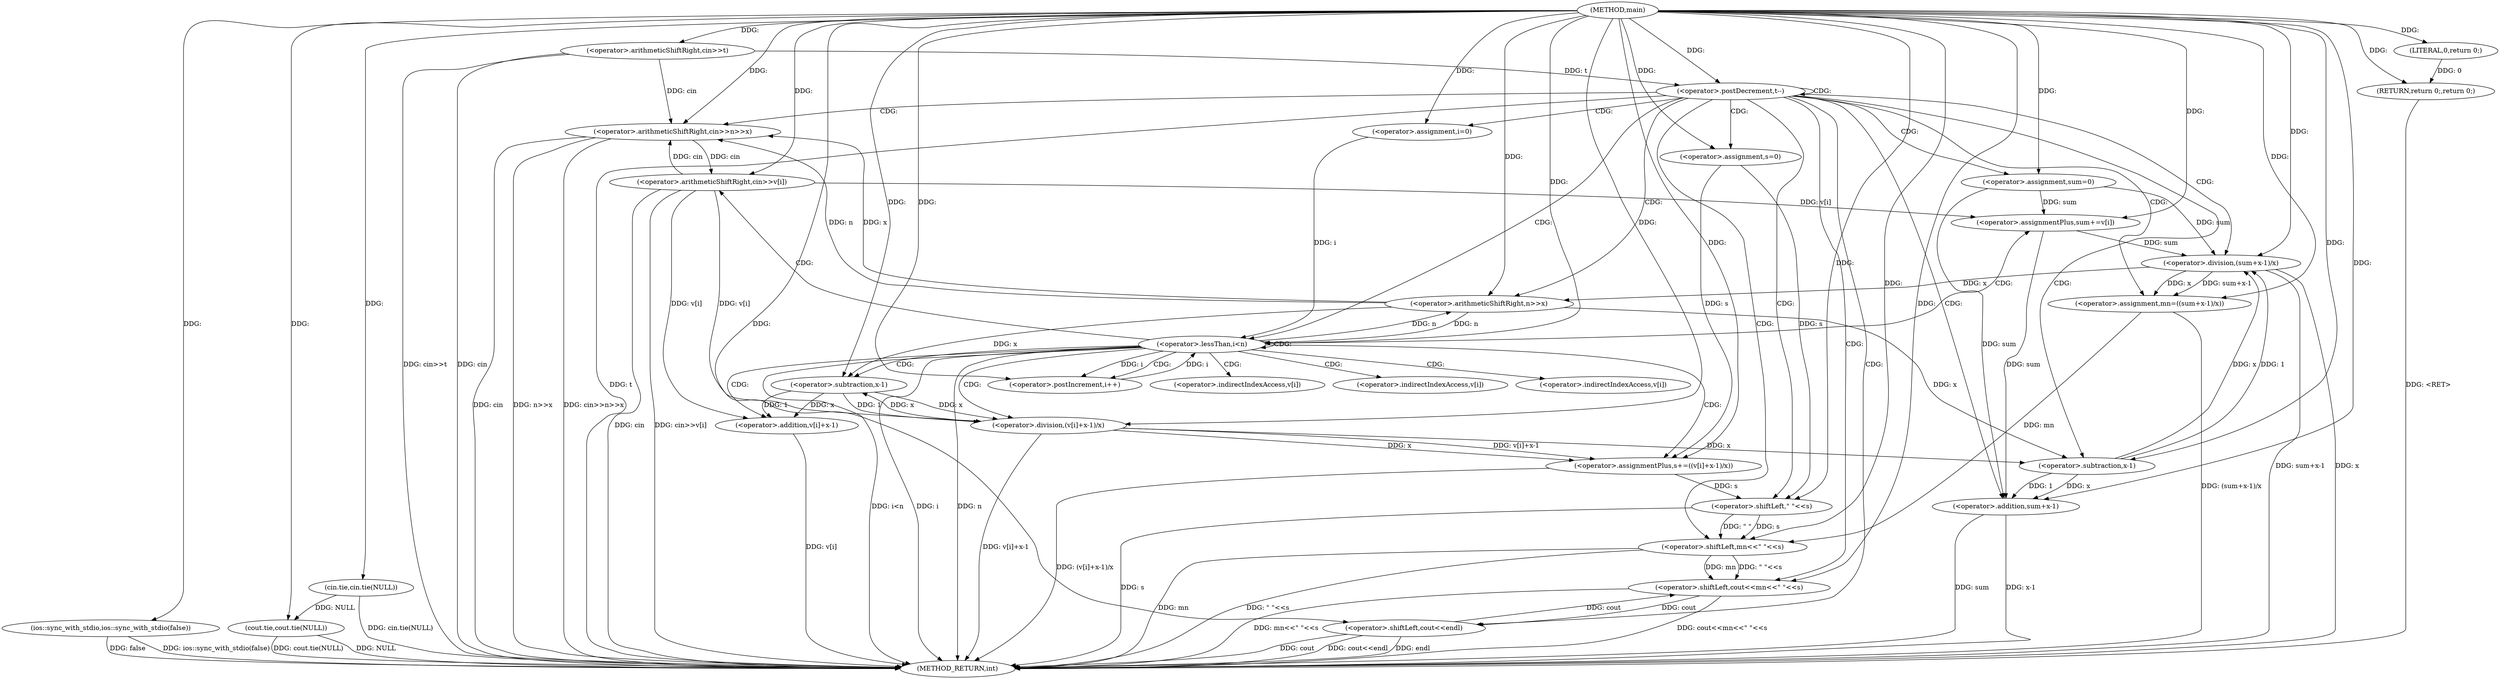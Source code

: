 digraph "main" {  
"1000101" [label = "(METHOD,main)" ]
"1000187" [label = "(METHOD_RETURN,int)" ]
"1000103" [label = "(ios::sync_with_stdio,ios::sync_with_stdio(false))" ]
"1000105" [label = "(cin.tie,cin.tie(NULL))" ]
"1000107" [label = "(cout.tie,cout.tie(NULL))" ]
"1000110" [label = "(<operator>.arithmeticShiftRight,cin>>t)" ]
"1000185" [label = "(RETURN,return 0;,return 0;)" ]
"1000114" [label = "(<operator>.postDecrement,t--)" ]
"1000186" [label = "(LITERAL,0,return 0;)" ]
"1000119" [label = "(<operator>.arithmeticShiftRight,cin>>n>>x)" ]
"1000126" [label = "(<operator>.assignment,sum=0)" ]
"1000130" [label = "(<operator>.assignment,s=0)" ]
"1000166" [label = "(<operator>.assignment,mn=((sum+x-1)/x))" ]
"1000175" [label = "(<operator>.shiftLeft,cout<<mn<<\" \"<<s)" ]
"1000182" [label = "(<operator>.shiftLeft,cout<<endl)" ]
"1000135" [label = "(<operator>.assignment,i=0)" ]
"1000138" [label = "(<operator>.lessThan,i<n)" ]
"1000141" [label = "(<operator>.postIncrement,i++)" ]
"1000121" [label = "(<operator>.arithmeticShiftRight,n>>x)" ]
"1000144" [label = "(<operator>.arithmeticShiftRight,cin>>v[i])" ]
"1000149" [label = "(<operator>.assignmentPlus,sum+=v[i])" ]
"1000154" [label = "(<operator>.assignmentPlus,s+=((v[i]+x-1)/x))" ]
"1000168" [label = "(<operator>.division,(sum+x-1)/x)" ]
"1000177" [label = "(<operator>.shiftLeft,mn<<\" \"<<s)" ]
"1000169" [label = "(<operator>.addition,sum+x-1)" ]
"1000179" [label = "(<operator>.shiftLeft,\" \"<<s)" ]
"1000156" [label = "(<operator>.division,(v[i]+x-1)/x)" ]
"1000171" [label = "(<operator>.subtraction,x-1)" ]
"1000157" [label = "(<operator>.addition,v[i]+x-1)" ]
"1000161" [label = "(<operator>.subtraction,x-1)" ]
"1000146" [label = "(<operator>.indirectIndexAccess,v[i])" ]
"1000151" [label = "(<operator>.indirectIndexAccess,v[i])" ]
"1000158" [label = "(<operator>.indirectIndexAccess,v[i])" ]
  "1000103" -> "1000187"  [ label = "DDG: ios::sync_with_stdio(false)"] 
  "1000105" -> "1000187"  [ label = "DDG: cin.tie(NULL)"] 
  "1000107" -> "1000187"  [ label = "DDG: NULL"] 
  "1000107" -> "1000187"  [ label = "DDG: cout.tie(NULL)"] 
  "1000110" -> "1000187"  [ label = "DDG: cin"] 
  "1000110" -> "1000187"  [ label = "DDG: cin>>t"] 
  "1000114" -> "1000187"  [ label = "DDG: t"] 
  "1000119" -> "1000187"  [ label = "DDG: cin"] 
  "1000119" -> "1000187"  [ label = "DDG: n>>x"] 
  "1000119" -> "1000187"  [ label = "DDG: cin>>n>>x"] 
  "1000138" -> "1000187"  [ label = "DDG: i"] 
  "1000138" -> "1000187"  [ label = "DDG: n"] 
  "1000138" -> "1000187"  [ label = "DDG: i<n"] 
  "1000169" -> "1000187"  [ label = "DDG: sum"] 
  "1000169" -> "1000187"  [ label = "DDG: x-1"] 
  "1000168" -> "1000187"  [ label = "DDG: sum+x-1"] 
  "1000168" -> "1000187"  [ label = "DDG: x"] 
  "1000166" -> "1000187"  [ label = "DDG: (sum+x-1)/x"] 
  "1000177" -> "1000187"  [ label = "DDG: mn"] 
  "1000179" -> "1000187"  [ label = "DDG: s"] 
  "1000177" -> "1000187"  [ label = "DDG: \" \"<<s"] 
  "1000175" -> "1000187"  [ label = "DDG: mn<<\" \"<<s"] 
  "1000175" -> "1000187"  [ label = "DDG: cout<<mn<<\" \"<<s"] 
  "1000182" -> "1000187"  [ label = "DDG: cout"] 
  "1000182" -> "1000187"  [ label = "DDG: cout<<endl"] 
  "1000144" -> "1000187"  [ label = "DDG: cin"] 
  "1000144" -> "1000187"  [ label = "DDG: cin>>v[i]"] 
  "1000157" -> "1000187"  [ label = "DDG: v[i]"] 
  "1000156" -> "1000187"  [ label = "DDG: v[i]+x-1"] 
  "1000154" -> "1000187"  [ label = "DDG: (v[i]+x-1)/x"] 
  "1000185" -> "1000187"  [ label = "DDG: <RET>"] 
  "1000103" -> "1000187"  [ label = "DDG: false"] 
  "1000182" -> "1000187"  [ label = "DDG: endl"] 
  "1000186" -> "1000185"  [ label = "DDG: 0"] 
  "1000101" -> "1000185"  [ label = "DDG: "] 
  "1000101" -> "1000103"  [ label = "DDG: "] 
  "1000101" -> "1000105"  [ label = "DDG: "] 
  "1000105" -> "1000107"  [ label = "DDG: NULL"] 
  "1000101" -> "1000107"  [ label = "DDG: "] 
  "1000101" -> "1000110"  [ label = "DDG: "] 
  "1000101" -> "1000186"  [ label = "DDG: "] 
  "1000110" -> "1000114"  [ label = "DDG: t"] 
  "1000101" -> "1000114"  [ label = "DDG: "] 
  "1000101" -> "1000126"  [ label = "DDG: "] 
  "1000101" -> "1000130"  [ label = "DDG: "] 
  "1000168" -> "1000166"  [ label = "DDG: x"] 
  "1000168" -> "1000166"  [ label = "DDG: sum+x-1"] 
  "1000110" -> "1000119"  [ label = "DDG: cin"] 
  "1000144" -> "1000119"  [ label = "DDG: cin"] 
  "1000101" -> "1000119"  [ label = "DDG: "] 
  "1000121" -> "1000119"  [ label = "DDG: x"] 
  "1000121" -> "1000119"  [ label = "DDG: n"] 
  "1000101" -> "1000135"  [ label = "DDG: "] 
  "1000101" -> "1000166"  [ label = "DDG: "] 
  "1000182" -> "1000175"  [ label = "DDG: cout"] 
  "1000101" -> "1000175"  [ label = "DDG: "] 
  "1000177" -> "1000175"  [ label = "DDG: \" \"<<s"] 
  "1000177" -> "1000175"  [ label = "DDG: mn"] 
  "1000175" -> "1000182"  [ label = "DDG: cout"] 
  "1000101" -> "1000182"  [ label = "DDG: "] 
  "1000138" -> "1000121"  [ label = "DDG: n"] 
  "1000101" -> "1000121"  [ label = "DDG: "] 
  "1000168" -> "1000121"  [ label = "DDG: x"] 
  "1000135" -> "1000138"  [ label = "DDG: i"] 
  "1000141" -> "1000138"  [ label = "DDG: i"] 
  "1000101" -> "1000138"  [ label = "DDG: "] 
  "1000121" -> "1000138"  [ label = "DDG: n"] 
  "1000138" -> "1000141"  [ label = "DDG: i"] 
  "1000101" -> "1000141"  [ label = "DDG: "] 
  "1000144" -> "1000149"  [ label = "DDG: v[i]"] 
  "1000156" -> "1000154"  [ label = "DDG: x"] 
  "1000156" -> "1000154"  [ label = "DDG: v[i]+x-1"] 
  "1000126" -> "1000168"  [ label = "DDG: sum"] 
  "1000149" -> "1000168"  [ label = "DDG: sum"] 
  "1000101" -> "1000168"  [ label = "DDG: "] 
  "1000171" -> "1000168"  [ label = "DDG: x"] 
  "1000171" -> "1000168"  [ label = "DDG: 1"] 
  "1000166" -> "1000177"  [ label = "DDG: mn"] 
  "1000101" -> "1000177"  [ label = "DDG: "] 
  "1000179" -> "1000177"  [ label = "DDG: \" \""] 
  "1000179" -> "1000177"  [ label = "DDG: s"] 
  "1000119" -> "1000144"  [ label = "DDG: cin"] 
  "1000101" -> "1000144"  [ label = "DDG: "] 
  "1000126" -> "1000149"  [ label = "DDG: sum"] 
  "1000101" -> "1000149"  [ label = "DDG: "] 
  "1000130" -> "1000154"  [ label = "DDG: s"] 
  "1000101" -> "1000154"  [ label = "DDG: "] 
  "1000126" -> "1000169"  [ label = "DDG: sum"] 
  "1000149" -> "1000169"  [ label = "DDG: sum"] 
  "1000101" -> "1000169"  [ label = "DDG: "] 
  "1000171" -> "1000169"  [ label = "DDG: x"] 
  "1000171" -> "1000169"  [ label = "DDG: 1"] 
  "1000101" -> "1000179"  [ label = "DDG: "] 
  "1000130" -> "1000179"  [ label = "DDG: s"] 
  "1000154" -> "1000179"  [ label = "DDG: s"] 
  "1000161" -> "1000156"  [ label = "DDG: 1"] 
  "1000161" -> "1000156"  [ label = "DDG: x"] 
  "1000144" -> "1000156"  [ label = "DDG: v[i]"] 
  "1000101" -> "1000156"  [ label = "DDG: "] 
  "1000121" -> "1000171"  [ label = "DDG: x"] 
  "1000156" -> "1000171"  [ label = "DDG: x"] 
  "1000101" -> "1000171"  [ label = "DDG: "] 
  "1000144" -> "1000157"  [ label = "DDG: v[i]"] 
  "1000161" -> "1000157"  [ label = "DDG: 1"] 
  "1000161" -> "1000157"  [ label = "DDG: x"] 
  "1000121" -> "1000161"  [ label = "DDG: x"] 
  "1000156" -> "1000161"  [ label = "DDG: x"] 
  "1000101" -> "1000161"  [ label = "DDG: "] 
  "1000114" -> "1000182"  [ label = "CDG: "] 
  "1000114" -> "1000119"  [ label = "CDG: "] 
  "1000114" -> "1000166"  [ label = "CDG: "] 
  "1000114" -> "1000135"  [ label = "CDG: "] 
  "1000114" -> "1000114"  [ label = "CDG: "] 
  "1000114" -> "1000169"  [ label = "CDG: "] 
  "1000114" -> "1000121"  [ label = "CDG: "] 
  "1000114" -> "1000168"  [ label = "CDG: "] 
  "1000114" -> "1000175"  [ label = "CDG: "] 
  "1000114" -> "1000126"  [ label = "CDG: "] 
  "1000114" -> "1000171"  [ label = "CDG: "] 
  "1000114" -> "1000179"  [ label = "CDG: "] 
  "1000114" -> "1000130"  [ label = "CDG: "] 
  "1000114" -> "1000177"  [ label = "CDG: "] 
  "1000114" -> "1000138"  [ label = "CDG: "] 
  "1000138" -> "1000156"  [ label = "CDG: "] 
  "1000138" -> "1000141"  [ label = "CDG: "] 
  "1000138" -> "1000161"  [ label = "CDG: "] 
  "1000138" -> "1000144"  [ label = "CDG: "] 
  "1000138" -> "1000157"  [ label = "CDG: "] 
  "1000138" -> "1000149"  [ label = "CDG: "] 
  "1000138" -> "1000158"  [ label = "CDG: "] 
  "1000138" -> "1000154"  [ label = "CDG: "] 
  "1000138" -> "1000151"  [ label = "CDG: "] 
  "1000138" -> "1000146"  [ label = "CDG: "] 
  "1000138" -> "1000138"  [ label = "CDG: "] 
}
